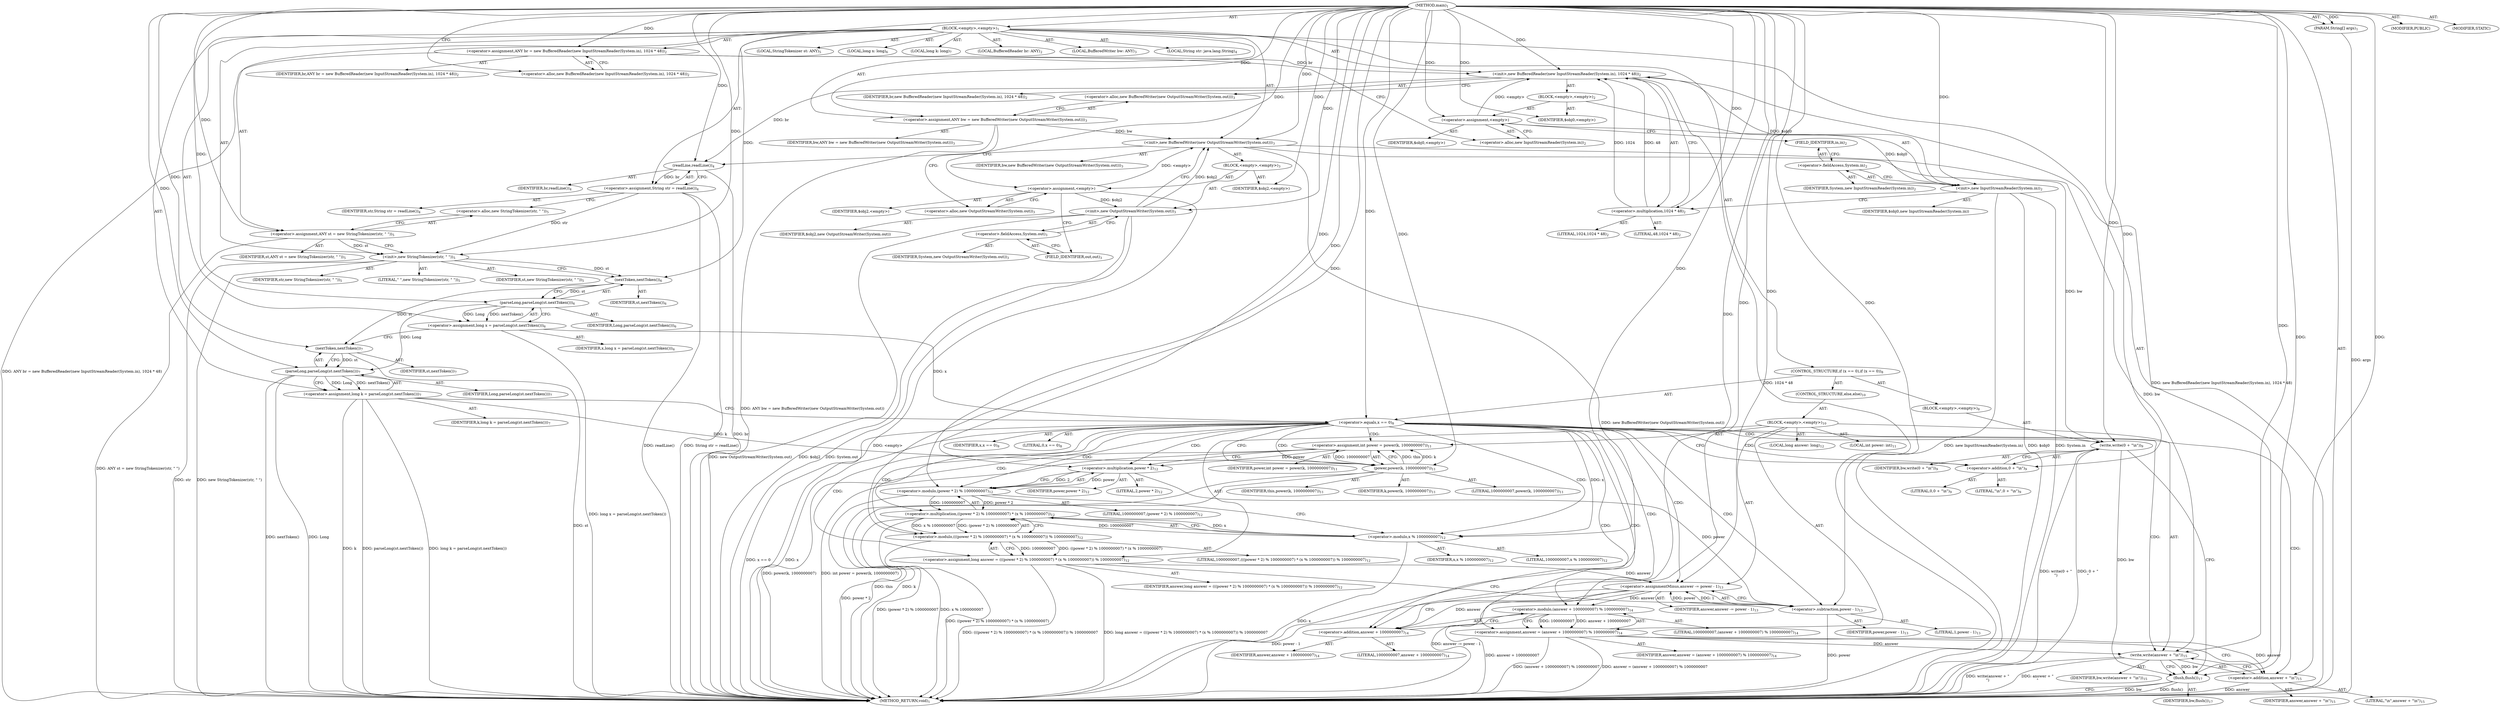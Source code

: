 digraph "main" {  
"23" [label = <(METHOD,main)<SUB>1</SUB>> ]
"24" [label = <(PARAM,String[] args)<SUB>1</SUB>> ]
"25" [label = <(BLOCK,&lt;empty&gt;,&lt;empty&gt;)<SUB>1</SUB>> ]
"4" [label = <(LOCAL,BufferedReader br: ANY)<SUB>2</SUB>> ]
"26" [label = <(&lt;operator&gt;.assignment,ANY br = new BufferedReader(new InputStreamReader(System.in), 1024 * 48))<SUB>2</SUB>> ]
"27" [label = <(IDENTIFIER,br,ANY br = new BufferedReader(new InputStreamReader(System.in), 1024 * 48))<SUB>2</SUB>> ]
"28" [label = <(&lt;operator&gt;.alloc,new BufferedReader(new InputStreamReader(System.in), 1024 * 48))<SUB>2</SUB>> ]
"29" [label = <(&lt;init&gt;,new BufferedReader(new InputStreamReader(System.in), 1024 * 48))<SUB>2</SUB>> ]
"3" [label = <(IDENTIFIER,br,new BufferedReader(new InputStreamReader(System.in), 1024 * 48))<SUB>2</SUB>> ]
"30" [label = <(BLOCK,&lt;empty&gt;,&lt;empty&gt;)<SUB>2</SUB>> ]
"31" [label = <(&lt;operator&gt;.assignment,&lt;empty&gt;)> ]
"32" [label = <(IDENTIFIER,$obj0,&lt;empty&gt;)> ]
"33" [label = <(&lt;operator&gt;.alloc,new InputStreamReader(System.in))<SUB>2</SUB>> ]
"34" [label = <(&lt;init&gt;,new InputStreamReader(System.in))<SUB>2</SUB>> ]
"35" [label = <(IDENTIFIER,$obj0,new InputStreamReader(System.in))> ]
"36" [label = <(&lt;operator&gt;.fieldAccess,System.in)<SUB>2</SUB>> ]
"37" [label = <(IDENTIFIER,System,new InputStreamReader(System.in))<SUB>2</SUB>> ]
"38" [label = <(FIELD_IDENTIFIER,in,in)<SUB>2</SUB>> ]
"39" [label = <(IDENTIFIER,$obj0,&lt;empty&gt;)> ]
"40" [label = <(&lt;operator&gt;.multiplication,1024 * 48)<SUB>2</SUB>> ]
"41" [label = <(LITERAL,1024,1024 * 48)<SUB>2</SUB>> ]
"42" [label = <(LITERAL,48,1024 * 48)<SUB>2</SUB>> ]
"6" [label = <(LOCAL,BufferedWriter bw: ANY)<SUB>3</SUB>> ]
"43" [label = <(&lt;operator&gt;.assignment,ANY bw = new BufferedWriter(new OutputStreamWriter(System.out)))<SUB>3</SUB>> ]
"44" [label = <(IDENTIFIER,bw,ANY bw = new BufferedWriter(new OutputStreamWriter(System.out)))<SUB>3</SUB>> ]
"45" [label = <(&lt;operator&gt;.alloc,new BufferedWriter(new OutputStreamWriter(System.out)))<SUB>3</SUB>> ]
"46" [label = <(&lt;init&gt;,new BufferedWriter(new OutputStreamWriter(System.out)))<SUB>3</SUB>> ]
"5" [label = <(IDENTIFIER,bw,new BufferedWriter(new OutputStreamWriter(System.out)))<SUB>3</SUB>> ]
"47" [label = <(BLOCK,&lt;empty&gt;,&lt;empty&gt;)<SUB>3</SUB>> ]
"48" [label = <(&lt;operator&gt;.assignment,&lt;empty&gt;)> ]
"49" [label = <(IDENTIFIER,$obj2,&lt;empty&gt;)> ]
"50" [label = <(&lt;operator&gt;.alloc,new OutputStreamWriter(System.out))<SUB>3</SUB>> ]
"51" [label = <(&lt;init&gt;,new OutputStreamWriter(System.out))<SUB>3</SUB>> ]
"52" [label = <(IDENTIFIER,$obj2,new OutputStreamWriter(System.out))> ]
"53" [label = <(&lt;operator&gt;.fieldAccess,System.out)<SUB>3</SUB>> ]
"54" [label = <(IDENTIFIER,System,new OutputStreamWriter(System.out))<SUB>3</SUB>> ]
"55" [label = <(FIELD_IDENTIFIER,out,out)<SUB>3</SUB>> ]
"56" [label = <(IDENTIFIER,$obj2,&lt;empty&gt;)> ]
"57" [label = <(LOCAL,String str: java.lang.String)<SUB>4</SUB>> ]
"58" [label = <(&lt;operator&gt;.assignment,String str = readLine())<SUB>4</SUB>> ]
"59" [label = <(IDENTIFIER,str,String str = readLine())<SUB>4</SUB>> ]
"60" [label = <(readLine,readLine())<SUB>4</SUB>> ]
"61" [label = <(IDENTIFIER,br,readLine())<SUB>4</SUB>> ]
"8" [label = <(LOCAL,StringTokenizer st: ANY)<SUB>5</SUB>> ]
"62" [label = <(&lt;operator&gt;.assignment,ANY st = new StringTokenizer(str, &quot; &quot;))<SUB>5</SUB>> ]
"63" [label = <(IDENTIFIER,st,ANY st = new StringTokenizer(str, &quot; &quot;))<SUB>5</SUB>> ]
"64" [label = <(&lt;operator&gt;.alloc,new StringTokenizer(str, &quot; &quot;))<SUB>5</SUB>> ]
"65" [label = <(&lt;init&gt;,new StringTokenizer(str, &quot; &quot;))<SUB>5</SUB>> ]
"7" [label = <(IDENTIFIER,st,new StringTokenizer(str, &quot; &quot;))<SUB>5</SUB>> ]
"66" [label = <(IDENTIFIER,str,new StringTokenizer(str, &quot; &quot;))<SUB>5</SUB>> ]
"67" [label = <(LITERAL,&quot; &quot;,new StringTokenizer(str, &quot; &quot;))<SUB>5</SUB>> ]
"68" [label = <(LOCAL,long x: long)<SUB>6</SUB>> ]
"69" [label = <(&lt;operator&gt;.assignment,long x = parseLong(st.nextToken()))<SUB>6</SUB>> ]
"70" [label = <(IDENTIFIER,x,long x = parseLong(st.nextToken()))<SUB>6</SUB>> ]
"71" [label = <(parseLong,parseLong(st.nextToken()))<SUB>6</SUB>> ]
"72" [label = <(IDENTIFIER,Long,parseLong(st.nextToken()))<SUB>6</SUB>> ]
"73" [label = <(nextToken,nextToken())<SUB>6</SUB>> ]
"74" [label = <(IDENTIFIER,st,nextToken())<SUB>6</SUB>> ]
"75" [label = <(LOCAL,long k: long)<SUB>7</SUB>> ]
"76" [label = <(&lt;operator&gt;.assignment,long k = parseLong(st.nextToken()))<SUB>7</SUB>> ]
"77" [label = <(IDENTIFIER,k,long k = parseLong(st.nextToken()))<SUB>7</SUB>> ]
"78" [label = <(parseLong,parseLong(st.nextToken()))<SUB>7</SUB>> ]
"79" [label = <(IDENTIFIER,Long,parseLong(st.nextToken()))<SUB>7</SUB>> ]
"80" [label = <(nextToken,nextToken())<SUB>7</SUB>> ]
"81" [label = <(IDENTIFIER,st,nextToken())<SUB>7</SUB>> ]
"82" [label = <(CONTROL_STRUCTURE,if (x == 0),if (x == 0))<SUB>8</SUB>> ]
"83" [label = <(&lt;operator&gt;.equals,x == 0)<SUB>8</SUB>> ]
"84" [label = <(IDENTIFIER,x,x == 0)<SUB>8</SUB>> ]
"85" [label = <(LITERAL,0,x == 0)<SUB>8</SUB>> ]
"86" [label = <(BLOCK,&lt;empty&gt;,&lt;empty&gt;)<SUB>8</SUB>> ]
"87" [label = <(write,write(0 + &quot;\n&quot;))<SUB>9</SUB>> ]
"88" [label = <(IDENTIFIER,bw,write(0 + &quot;\n&quot;))<SUB>9</SUB>> ]
"89" [label = <(&lt;operator&gt;.addition,0 + &quot;\n&quot;)<SUB>9</SUB>> ]
"90" [label = <(LITERAL,0,0 + &quot;\n&quot;)<SUB>9</SUB>> ]
"91" [label = <(LITERAL,&quot;\n&quot;,0 + &quot;\n&quot;)<SUB>9</SUB>> ]
"92" [label = <(CONTROL_STRUCTURE,else,else)<SUB>10</SUB>> ]
"93" [label = <(BLOCK,&lt;empty&gt;,&lt;empty&gt;)<SUB>10</SUB>> ]
"94" [label = <(LOCAL,int power: int)<SUB>11</SUB>> ]
"95" [label = <(&lt;operator&gt;.assignment,int power = power(k, 1000000007))<SUB>11</SUB>> ]
"96" [label = <(IDENTIFIER,power,int power = power(k, 1000000007))<SUB>11</SUB>> ]
"97" [label = <(power,power(k, 1000000007))<SUB>11</SUB>> ]
"98" [label = <(IDENTIFIER,this,power(k, 1000000007))<SUB>11</SUB>> ]
"99" [label = <(IDENTIFIER,k,power(k, 1000000007))<SUB>11</SUB>> ]
"100" [label = <(LITERAL,1000000007,power(k, 1000000007))<SUB>11</SUB>> ]
"101" [label = <(LOCAL,long answer: long)<SUB>12</SUB>> ]
"102" [label = <(&lt;operator&gt;.assignment,long answer = (((power * 2) % 1000000007) * (x % 1000000007)) % 1000000007)<SUB>12</SUB>> ]
"103" [label = <(IDENTIFIER,answer,long answer = (((power * 2) % 1000000007) * (x % 1000000007)) % 1000000007)<SUB>12</SUB>> ]
"104" [label = <(&lt;operator&gt;.modulo,(((power * 2) % 1000000007) * (x % 1000000007)) % 1000000007)<SUB>12</SUB>> ]
"105" [label = <(&lt;operator&gt;.multiplication,((power * 2) % 1000000007) * (x % 1000000007))<SUB>12</SUB>> ]
"106" [label = <(&lt;operator&gt;.modulo,(power * 2) % 1000000007)<SUB>12</SUB>> ]
"107" [label = <(&lt;operator&gt;.multiplication,power * 2)<SUB>12</SUB>> ]
"108" [label = <(IDENTIFIER,power,power * 2)<SUB>12</SUB>> ]
"109" [label = <(LITERAL,2,power * 2)<SUB>12</SUB>> ]
"110" [label = <(LITERAL,1000000007,(power * 2) % 1000000007)<SUB>12</SUB>> ]
"111" [label = <(&lt;operator&gt;.modulo,x % 1000000007)<SUB>12</SUB>> ]
"112" [label = <(IDENTIFIER,x,x % 1000000007)<SUB>12</SUB>> ]
"113" [label = <(LITERAL,1000000007,x % 1000000007)<SUB>12</SUB>> ]
"114" [label = <(LITERAL,1000000007,(((power * 2) % 1000000007) * (x % 1000000007)) % 1000000007)<SUB>12</SUB>> ]
"115" [label = <(&lt;operator&gt;.assignmentMinus,answer -= power - 1)<SUB>13</SUB>> ]
"116" [label = <(IDENTIFIER,answer,answer -= power - 1)<SUB>13</SUB>> ]
"117" [label = <(&lt;operator&gt;.subtraction,power - 1)<SUB>13</SUB>> ]
"118" [label = <(IDENTIFIER,power,power - 1)<SUB>13</SUB>> ]
"119" [label = <(LITERAL,1,power - 1)<SUB>13</SUB>> ]
"120" [label = <(&lt;operator&gt;.assignment,answer = (answer + 1000000007) % 1000000007)<SUB>14</SUB>> ]
"121" [label = <(IDENTIFIER,answer,answer = (answer + 1000000007) % 1000000007)<SUB>14</SUB>> ]
"122" [label = <(&lt;operator&gt;.modulo,(answer + 1000000007) % 1000000007)<SUB>14</SUB>> ]
"123" [label = <(&lt;operator&gt;.addition,answer + 1000000007)<SUB>14</SUB>> ]
"124" [label = <(IDENTIFIER,answer,answer + 1000000007)<SUB>14</SUB>> ]
"125" [label = <(LITERAL,1000000007,answer + 1000000007)<SUB>14</SUB>> ]
"126" [label = <(LITERAL,1000000007,(answer + 1000000007) % 1000000007)<SUB>14</SUB>> ]
"127" [label = <(write,write(answer + &quot;\n&quot;))<SUB>15</SUB>> ]
"128" [label = <(IDENTIFIER,bw,write(answer + &quot;\n&quot;))<SUB>15</SUB>> ]
"129" [label = <(&lt;operator&gt;.addition,answer + &quot;\n&quot;)<SUB>15</SUB>> ]
"130" [label = <(IDENTIFIER,answer,answer + &quot;\n&quot;)<SUB>15</SUB>> ]
"131" [label = <(LITERAL,&quot;\n&quot;,answer + &quot;\n&quot;)<SUB>15</SUB>> ]
"132" [label = <(flush,flush())<SUB>17</SUB>> ]
"133" [label = <(IDENTIFIER,bw,flush())<SUB>17</SUB>> ]
"134" [label = <(MODIFIER,PUBLIC)> ]
"135" [label = <(MODIFIER,STATIC)> ]
"136" [label = <(METHOD_RETURN,void)<SUB>1</SUB>> ]
  "23" -> "24"  [ label = "AST: "] 
  "23" -> "25"  [ label = "AST: "] 
  "23" -> "134"  [ label = "AST: "] 
  "23" -> "135"  [ label = "AST: "] 
  "23" -> "136"  [ label = "AST: "] 
  "25" -> "4"  [ label = "AST: "] 
  "25" -> "26"  [ label = "AST: "] 
  "25" -> "29"  [ label = "AST: "] 
  "25" -> "6"  [ label = "AST: "] 
  "25" -> "43"  [ label = "AST: "] 
  "25" -> "46"  [ label = "AST: "] 
  "25" -> "57"  [ label = "AST: "] 
  "25" -> "58"  [ label = "AST: "] 
  "25" -> "8"  [ label = "AST: "] 
  "25" -> "62"  [ label = "AST: "] 
  "25" -> "65"  [ label = "AST: "] 
  "25" -> "68"  [ label = "AST: "] 
  "25" -> "69"  [ label = "AST: "] 
  "25" -> "75"  [ label = "AST: "] 
  "25" -> "76"  [ label = "AST: "] 
  "25" -> "82"  [ label = "AST: "] 
  "25" -> "132"  [ label = "AST: "] 
  "26" -> "27"  [ label = "AST: "] 
  "26" -> "28"  [ label = "AST: "] 
  "29" -> "3"  [ label = "AST: "] 
  "29" -> "30"  [ label = "AST: "] 
  "29" -> "40"  [ label = "AST: "] 
  "30" -> "31"  [ label = "AST: "] 
  "30" -> "34"  [ label = "AST: "] 
  "30" -> "39"  [ label = "AST: "] 
  "31" -> "32"  [ label = "AST: "] 
  "31" -> "33"  [ label = "AST: "] 
  "34" -> "35"  [ label = "AST: "] 
  "34" -> "36"  [ label = "AST: "] 
  "36" -> "37"  [ label = "AST: "] 
  "36" -> "38"  [ label = "AST: "] 
  "40" -> "41"  [ label = "AST: "] 
  "40" -> "42"  [ label = "AST: "] 
  "43" -> "44"  [ label = "AST: "] 
  "43" -> "45"  [ label = "AST: "] 
  "46" -> "5"  [ label = "AST: "] 
  "46" -> "47"  [ label = "AST: "] 
  "47" -> "48"  [ label = "AST: "] 
  "47" -> "51"  [ label = "AST: "] 
  "47" -> "56"  [ label = "AST: "] 
  "48" -> "49"  [ label = "AST: "] 
  "48" -> "50"  [ label = "AST: "] 
  "51" -> "52"  [ label = "AST: "] 
  "51" -> "53"  [ label = "AST: "] 
  "53" -> "54"  [ label = "AST: "] 
  "53" -> "55"  [ label = "AST: "] 
  "58" -> "59"  [ label = "AST: "] 
  "58" -> "60"  [ label = "AST: "] 
  "60" -> "61"  [ label = "AST: "] 
  "62" -> "63"  [ label = "AST: "] 
  "62" -> "64"  [ label = "AST: "] 
  "65" -> "7"  [ label = "AST: "] 
  "65" -> "66"  [ label = "AST: "] 
  "65" -> "67"  [ label = "AST: "] 
  "69" -> "70"  [ label = "AST: "] 
  "69" -> "71"  [ label = "AST: "] 
  "71" -> "72"  [ label = "AST: "] 
  "71" -> "73"  [ label = "AST: "] 
  "73" -> "74"  [ label = "AST: "] 
  "76" -> "77"  [ label = "AST: "] 
  "76" -> "78"  [ label = "AST: "] 
  "78" -> "79"  [ label = "AST: "] 
  "78" -> "80"  [ label = "AST: "] 
  "80" -> "81"  [ label = "AST: "] 
  "82" -> "83"  [ label = "AST: "] 
  "82" -> "86"  [ label = "AST: "] 
  "82" -> "92"  [ label = "AST: "] 
  "83" -> "84"  [ label = "AST: "] 
  "83" -> "85"  [ label = "AST: "] 
  "86" -> "87"  [ label = "AST: "] 
  "87" -> "88"  [ label = "AST: "] 
  "87" -> "89"  [ label = "AST: "] 
  "89" -> "90"  [ label = "AST: "] 
  "89" -> "91"  [ label = "AST: "] 
  "92" -> "93"  [ label = "AST: "] 
  "93" -> "94"  [ label = "AST: "] 
  "93" -> "95"  [ label = "AST: "] 
  "93" -> "101"  [ label = "AST: "] 
  "93" -> "102"  [ label = "AST: "] 
  "93" -> "115"  [ label = "AST: "] 
  "93" -> "120"  [ label = "AST: "] 
  "93" -> "127"  [ label = "AST: "] 
  "95" -> "96"  [ label = "AST: "] 
  "95" -> "97"  [ label = "AST: "] 
  "97" -> "98"  [ label = "AST: "] 
  "97" -> "99"  [ label = "AST: "] 
  "97" -> "100"  [ label = "AST: "] 
  "102" -> "103"  [ label = "AST: "] 
  "102" -> "104"  [ label = "AST: "] 
  "104" -> "105"  [ label = "AST: "] 
  "104" -> "114"  [ label = "AST: "] 
  "105" -> "106"  [ label = "AST: "] 
  "105" -> "111"  [ label = "AST: "] 
  "106" -> "107"  [ label = "AST: "] 
  "106" -> "110"  [ label = "AST: "] 
  "107" -> "108"  [ label = "AST: "] 
  "107" -> "109"  [ label = "AST: "] 
  "111" -> "112"  [ label = "AST: "] 
  "111" -> "113"  [ label = "AST: "] 
  "115" -> "116"  [ label = "AST: "] 
  "115" -> "117"  [ label = "AST: "] 
  "117" -> "118"  [ label = "AST: "] 
  "117" -> "119"  [ label = "AST: "] 
  "120" -> "121"  [ label = "AST: "] 
  "120" -> "122"  [ label = "AST: "] 
  "122" -> "123"  [ label = "AST: "] 
  "122" -> "126"  [ label = "AST: "] 
  "123" -> "124"  [ label = "AST: "] 
  "123" -> "125"  [ label = "AST: "] 
  "127" -> "128"  [ label = "AST: "] 
  "127" -> "129"  [ label = "AST: "] 
  "129" -> "130"  [ label = "AST: "] 
  "129" -> "131"  [ label = "AST: "] 
  "132" -> "133"  [ label = "AST: "] 
  "26" -> "33"  [ label = "CFG: "] 
  "29" -> "45"  [ label = "CFG: "] 
  "43" -> "50"  [ label = "CFG: "] 
  "46" -> "60"  [ label = "CFG: "] 
  "58" -> "64"  [ label = "CFG: "] 
  "62" -> "65"  [ label = "CFG: "] 
  "65" -> "73"  [ label = "CFG: "] 
  "69" -> "80"  [ label = "CFG: "] 
  "76" -> "83"  [ label = "CFG: "] 
  "132" -> "136"  [ label = "CFG: "] 
  "28" -> "26"  [ label = "CFG: "] 
  "40" -> "29"  [ label = "CFG: "] 
  "45" -> "43"  [ label = "CFG: "] 
  "60" -> "58"  [ label = "CFG: "] 
  "64" -> "62"  [ label = "CFG: "] 
  "71" -> "69"  [ label = "CFG: "] 
  "78" -> "76"  [ label = "CFG: "] 
  "83" -> "89"  [ label = "CFG: "] 
  "83" -> "97"  [ label = "CFG: "] 
  "31" -> "38"  [ label = "CFG: "] 
  "34" -> "40"  [ label = "CFG: "] 
  "48" -> "55"  [ label = "CFG: "] 
  "51" -> "46"  [ label = "CFG: "] 
  "73" -> "71"  [ label = "CFG: "] 
  "80" -> "78"  [ label = "CFG: "] 
  "87" -> "132"  [ label = "CFG: "] 
  "33" -> "31"  [ label = "CFG: "] 
  "36" -> "34"  [ label = "CFG: "] 
  "50" -> "48"  [ label = "CFG: "] 
  "53" -> "51"  [ label = "CFG: "] 
  "89" -> "87"  [ label = "CFG: "] 
  "95" -> "107"  [ label = "CFG: "] 
  "102" -> "117"  [ label = "CFG: "] 
  "115" -> "123"  [ label = "CFG: "] 
  "120" -> "129"  [ label = "CFG: "] 
  "127" -> "132"  [ label = "CFG: "] 
  "38" -> "36"  [ label = "CFG: "] 
  "55" -> "53"  [ label = "CFG: "] 
  "97" -> "95"  [ label = "CFG: "] 
  "104" -> "102"  [ label = "CFG: "] 
  "117" -> "115"  [ label = "CFG: "] 
  "122" -> "120"  [ label = "CFG: "] 
  "129" -> "127"  [ label = "CFG: "] 
  "105" -> "104"  [ label = "CFG: "] 
  "123" -> "122"  [ label = "CFG: "] 
  "106" -> "111"  [ label = "CFG: "] 
  "111" -> "105"  [ label = "CFG: "] 
  "107" -> "106"  [ label = "CFG: "] 
  "23" -> "28"  [ label = "CFG: "] 
  "24" -> "136"  [ label = "DDG: args"] 
  "26" -> "136"  [ label = "DDG: ANY br = new BufferedReader(new InputStreamReader(System.in), 1024 * 48)"] 
  "34" -> "136"  [ label = "DDG: $obj0"] 
  "34" -> "136"  [ label = "DDG: System.in"] 
  "34" -> "136"  [ label = "DDG: new InputStreamReader(System.in)"] 
  "29" -> "136"  [ label = "DDG: 1024 * 48"] 
  "29" -> "136"  [ label = "DDG: new BufferedReader(new InputStreamReader(System.in), 1024 * 48)"] 
  "43" -> "136"  [ label = "DDG: ANY bw = new BufferedWriter(new OutputStreamWriter(System.out))"] 
  "48" -> "136"  [ label = "DDG: &lt;empty&gt;"] 
  "51" -> "136"  [ label = "DDG: $obj2"] 
  "51" -> "136"  [ label = "DDG: System.out"] 
  "51" -> "136"  [ label = "DDG: new OutputStreamWriter(System.out)"] 
  "46" -> "136"  [ label = "DDG: new BufferedWriter(new OutputStreamWriter(System.out))"] 
  "60" -> "136"  [ label = "DDG: br"] 
  "58" -> "136"  [ label = "DDG: readLine()"] 
  "58" -> "136"  [ label = "DDG: String str = readLine()"] 
  "62" -> "136"  [ label = "DDG: ANY st = new StringTokenizer(str, &quot; &quot;)"] 
  "65" -> "136"  [ label = "DDG: str"] 
  "65" -> "136"  [ label = "DDG: new StringTokenizer(str, &quot; &quot;)"] 
  "69" -> "136"  [ label = "DDG: long x = parseLong(st.nextToken())"] 
  "76" -> "136"  [ label = "DDG: k"] 
  "78" -> "136"  [ label = "DDG: Long"] 
  "80" -> "136"  [ label = "DDG: st"] 
  "78" -> "136"  [ label = "DDG: nextToken()"] 
  "76" -> "136"  [ label = "DDG: parseLong(st.nextToken())"] 
  "76" -> "136"  [ label = "DDG: long k = parseLong(st.nextToken())"] 
  "83" -> "136"  [ label = "DDG: x"] 
  "83" -> "136"  [ label = "DDG: x == 0"] 
  "97" -> "136"  [ label = "DDG: k"] 
  "95" -> "136"  [ label = "DDG: power(k, 1000000007)"] 
  "95" -> "136"  [ label = "DDG: int power = power(k, 1000000007)"] 
  "106" -> "136"  [ label = "DDG: power * 2"] 
  "105" -> "136"  [ label = "DDG: (power * 2) % 1000000007"] 
  "111" -> "136"  [ label = "DDG: x"] 
  "105" -> "136"  [ label = "DDG: x % 1000000007"] 
  "104" -> "136"  [ label = "DDG: ((power * 2) % 1000000007) * (x % 1000000007)"] 
  "102" -> "136"  [ label = "DDG: (((power * 2) % 1000000007) * (x % 1000000007)) % 1000000007"] 
  "102" -> "136"  [ label = "DDG: long answer = (((power * 2) % 1000000007) * (x % 1000000007)) % 1000000007"] 
  "117" -> "136"  [ label = "DDG: power"] 
  "115" -> "136"  [ label = "DDG: power - 1"] 
  "115" -> "136"  [ label = "DDG: answer -= power - 1"] 
  "122" -> "136"  [ label = "DDG: answer + 1000000007"] 
  "120" -> "136"  [ label = "DDG: (answer + 1000000007) % 1000000007"] 
  "120" -> "136"  [ label = "DDG: answer = (answer + 1000000007) % 1000000007"] 
  "129" -> "136"  [ label = "DDG: answer"] 
  "127" -> "136"  [ label = "DDG: answer + &quot;\n&quot;"] 
  "127" -> "136"  [ label = "DDG: write(answer + &quot;\n&quot;)"] 
  "87" -> "136"  [ label = "DDG: 0 + &quot;\n&quot;"] 
  "87" -> "136"  [ label = "DDG: write(0 + &quot;\n&quot;)"] 
  "132" -> "136"  [ label = "DDG: bw"] 
  "132" -> "136"  [ label = "DDG: flush()"] 
  "97" -> "136"  [ label = "DDG: this"] 
  "23" -> "24"  [ label = "DDG: "] 
  "23" -> "26"  [ label = "DDG: "] 
  "23" -> "43"  [ label = "DDG: "] 
  "60" -> "58"  [ label = "DDG: br"] 
  "23" -> "62"  [ label = "DDG: "] 
  "71" -> "69"  [ label = "DDG: Long"] 
  "71" -> "69"  [ label = "DDG: nextToken()"] 
  "78" -> "76"  [ label = "DDG: Long"] 
  "78" -> "76"  [ label = "DDG: nextToken()"] 
  "26" -> "29"  [ label = "DDG: br"] 
  "23" -> "29"  [ label = "DDG: "] 
  "31" -> "29"  [ label = "DDG: &lt;empty&gt;"] 
  "34" -> "29"  [ label = "DDG: $obj0"] 
  "40" -> "29"  [ label = "DDG: 1024"] 
  "40" -> "29"  [ label = "DDG: 48"] 
  "43" -> "46"  [ label = "DDG: bw"] 
  "23" -> "46"  [ label = "DDG: "] 
  "48" -> "46"  [ label = "DDG: &lt;empty&gt;"] 
  "51" -> "46"  [ label = "DDG: $obj2"] 
  "62" -> "65"  [ label = "DDG: st"] 
  "23" -> "65"  [ label = "DDG: "] 
  "58" -> "65"  [ label = "DDG: str"] 
  "127" -> "132"  [ label = "DDG: bw"] 
  "87" -> "132"  [ label = "DDG: bw"] 
  "23" -> "132"  [ label = "DDG: "] 
  "23" -> "31"  [ label = "DDG: "] 
  "23" -> "39"  [ label = "DDG: "] 
  "23" -> "40"  [ label = "DDG: "] 
  "23" -> "48"  [ label = "DDG: "] 
  "23" -> "56"  [ label = "DDG: "] 
  "29" -> "60"  [ label = "DDG: br"] 
  "23" -> "60"  [ label = "DDG: "] 
  "23" -> "71"  [ label = "DDG: "] 
  "73" -> "71"  [ label = "DDG: st"] 
  "71" -> "78"  [ label = "DDG: Long"] 
  "23" -> "78"  [ label = "DDG: "] 
  "80" -> "78"  [ label = "DDG: st"] 
  "69" -> "83"  [ label = "DDG: x"] 
  "23" -> "83"  [ label = "DDG: "] 
  "31" -> "34"  [ label = "DDG: $obj0"] 
  "23" -> "34"  [ label = "DDG: "] 
  "48" -> "51"  [ label = "DDG: $obj2"] 
  "23" -> "51"  [ label = "DDG: "] 
  "65" -> "73"  [ label = "DDG: st"] 
  "23" -> "73"  [ label = "DDG: "] 
  "73" -> "80"  [ label = "DDG: st"] 
  "23" -> "80"  [ label = "DDG: "] 
  "46" -> "87"  [ label = "DDG: bw"] 
  "23" -> "87"  [ label = "DDG: "] 
  "97" -> "95"  [ label = "DDG: this"] 
  "97" -> "95"  [ label = "DDG: k"] 
  "97" -> "95"  [ label = "DDG: 1000000007"] 
  "104" -> "102"  [ label = "DDG: ((power * 2) % 1000000007) * (x % 1000000007)"] 
  "104" -> "102"  [ label = "DDG: 1000000007"] 
  "117" -> "115"  [ label = "DDG: power"] 
  "117" -> "115"  [ label = "DDG: 1"] 
  "122" -> "120"  [ label = "DDG: answer + 1000000007"] 
  "122" -> "120"  [ label = "DDG: 1000000007"] 
  "23" -> "89"  [ label = "DDG: "] 
  "102" -> "115"  [ label = "DDG: answer"] 
  "23" -> "115"  [ label = "DDG: "] 
  "46" -> "127"  [ label = "DDG: bw"] 
  "23" -> "127"  [ label = "DDG: "] 
  "120" -> "127"  [ label = "DDG: answer"] 
  "23" -> "97"  [ label = "DDG: "] 
  "76" -> "97"  [ label = "DDG: k"] 
  "105" -> "104"  [ label = "DDG: (power * 2) % 1000000007"] 
  "105" -> "104"  [ label = "DDG: x % 1000000007"] 
  "23" -> "104"  [ label = "DDG: "] 
  "107" -> "117"  [ label = "DDG: power"] 
  "23" -> "117"  [ label = "DDG: "] 
  "115" -> "122"  [ label = "DDG: answer"] 
  "23" -> "122"  [ label = "DDG: "] 
  "120" -> "129"  [ label = "DDG: answer"] 
  "23" -> "129"  [ label = "DDG: "] 
  "106" -> "105"  [ label = "DDG: power * 2"] 
  "106" -> "105"  [ label = "DDG: 1000000007"] 
  "111" -> "105"  [ label = "DDG: x"] 
  "111" -> "105"  [ label = "DDG: 1000000007"] 
  "115" -> "123"  [ label = "DDG: answer"] 
  "23" -> "123"  [ label = "DDG: "] 
  "107" -> "106"  [ label = "DDG: power"] 
  "107" -> "106"  [ label = "DDG: 2"] 
  "23" -> "106"  [ label = "DDG: "] 
  "83" -> "111"  [ label = "DDG: x"] 
  "23" -> "111"  [ label = "DDG: "] 
  "95" -> "107"  [ label = "DDG: power"] 
  "23" -> "107"  [ label = "DDG: "] 
  "83" -> "107"  [ label = "CDG: "] 
  "83" -> "115"  [ label = "CDG: "] 
  "83" -> "89"  [ label = "CDG: "] 
  "83" -> "120"  [ label = "CDG: "] 
  "83" -> "105"  [ label = "CDG: "] 
  "83" -> "122"  [ label = "CDG: "] 
  "83" -> "102"  [ label = "CDG: "] 
  "83" -> "104"  [ label = "CDG: "] 
  "83" -> "117"  [ label = "CDG: "] 
  "83" -> "95"  [ label = "CDG: "] 
  "83" -> "123"  [ label = "CDG: "] 
  "83" -> "106"  [ label = "CDG: "] 
  "83" -> "127"  [ label = "CDG: "] 
  "83" -> "87"  [ label = "CDG: "] 
  "83" -> "97"  [ label = "CDG: "] 
  "83" -> "129"  [ label = "CDG: "] 
  "83" -> "111"  [ label = "CDG: "] 
}
